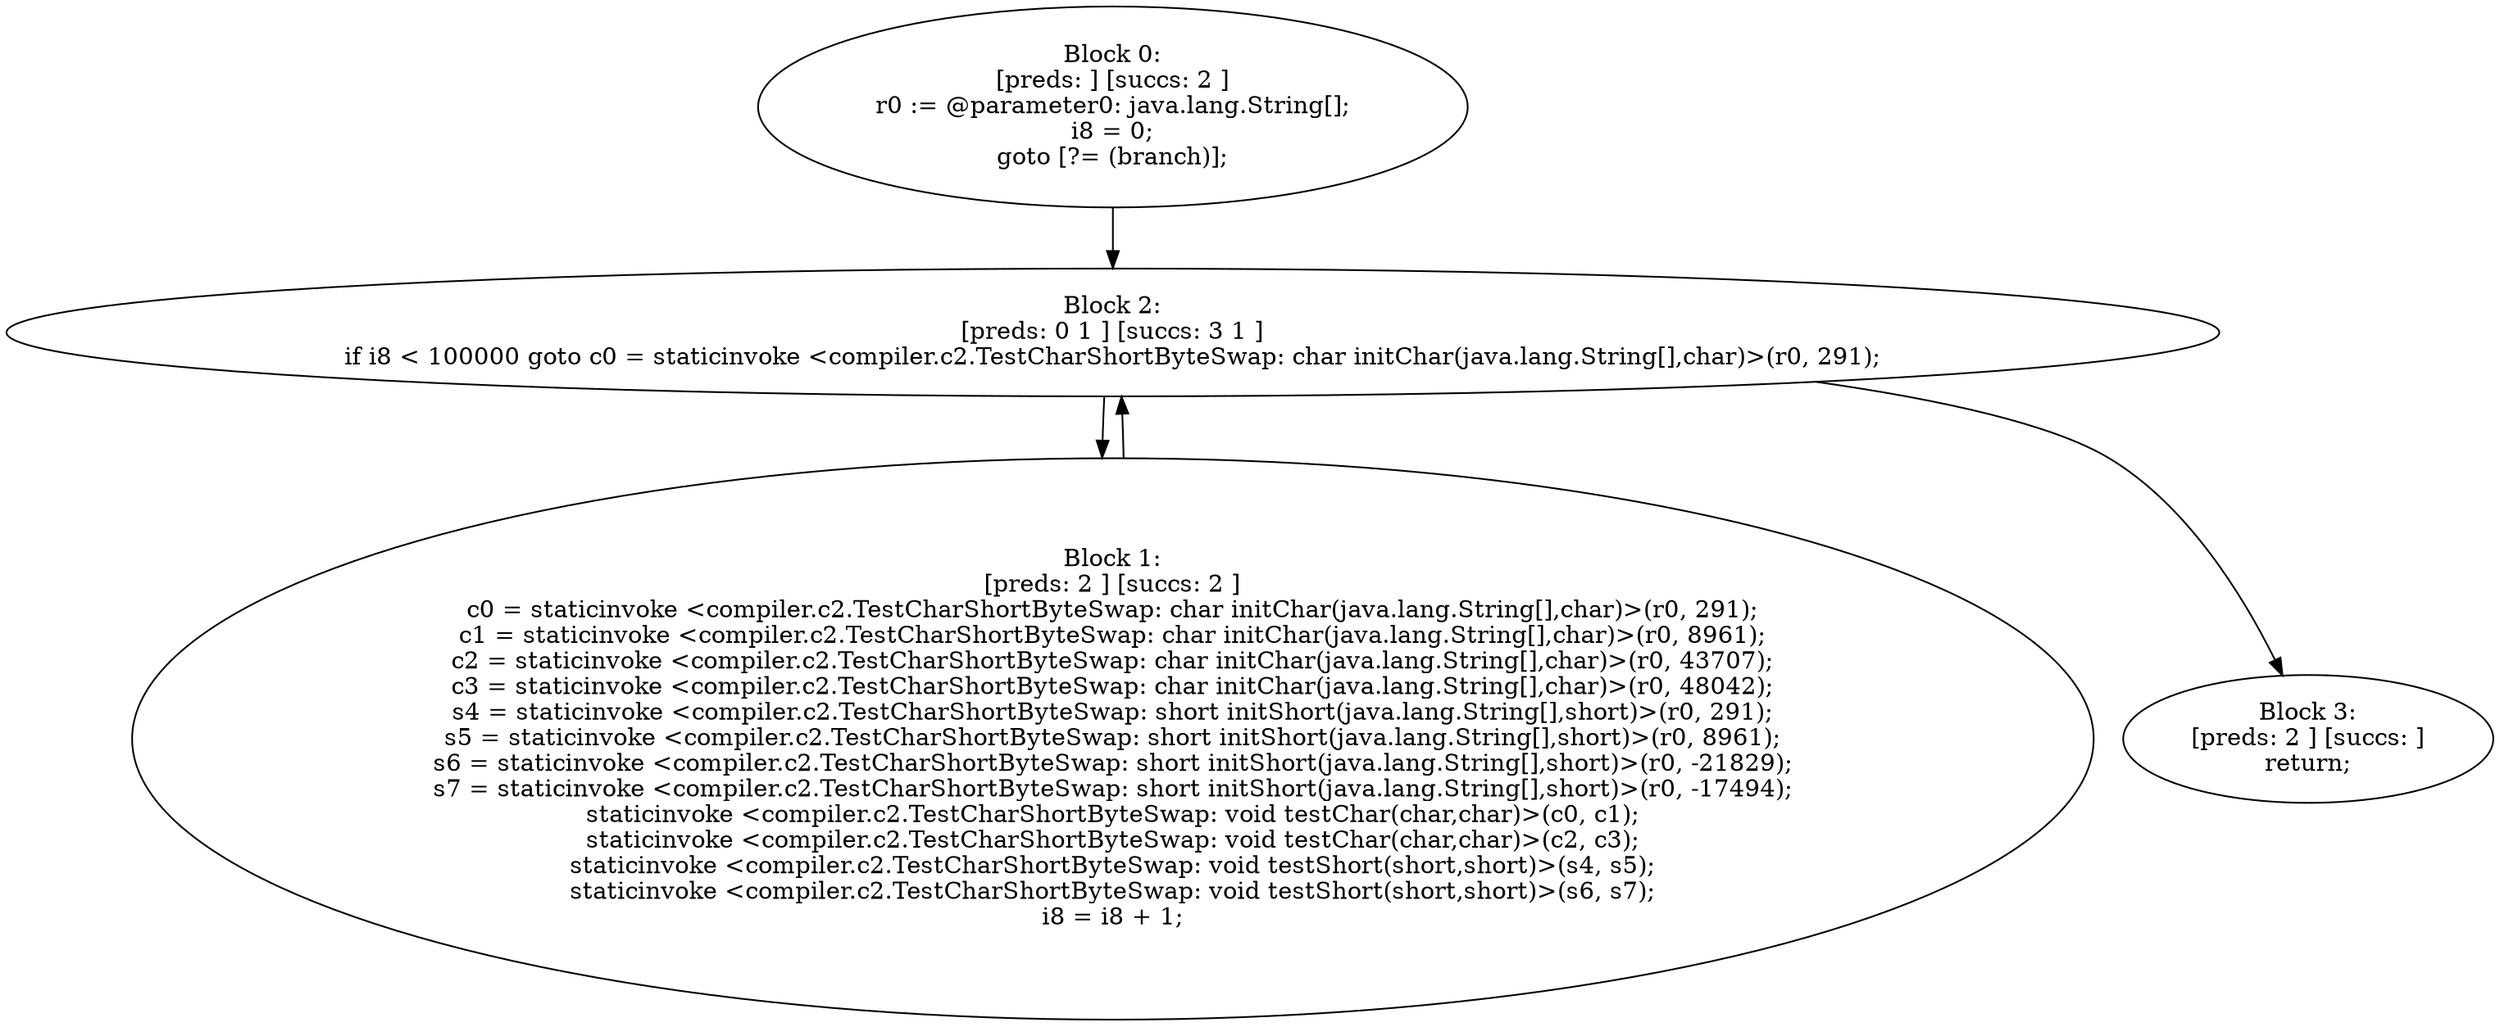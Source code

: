 digraph "unitGraph" {
    "Block 0:
[preds: ] [succs: 2 ]
r0 := @parameter0: java.lang.String[];
i8 = 0;
goto [?= (branch)];
"
    "Block 1:
[preds: 2 ] [succs: 2 ]
c0 = staticinvoke <compiler.c2.TestCharShortByteSwap: char initChar(java.lang.String[],char)>(r0, 291);
c1 = staticinvoke <compiler.c2.TestCharShortByteSwap: char initChar(java.lang.String[],char)>(r0, 8961);
c2 = staticinvoke <compiler.c2.TestCharShortByteSwap: char initChar(java.lang.String[],char)>(r0, 43707);
c3 = staticinvoke <compiler.c2.TestCharShortByteSwap: char initChar(java.lang.String[],char)>(r0, 48042);
s4 = staticinvoke <compiler.c2.TestCharShortByteSwap: short initShort(java.lang.String[],short)>(r0, 291);
s5 = staticinvoke <compiler.c2.TestCharShortByteSwap: short initShort(java.lang.String[],short)>(r0, 8961);
s6 = staticinvoke <compiler.c2.TestCharShortByteSwap: short initShort(java.lang.String[],short)>(r0, -21829);
s7 = staticinvoke <compiler.c2.TestCharShortByteSwap: short initShort(java.lang.String[],short)>(r0, -17494);
staticinvoke <compiler.c2.TestCharShortByteSwap: void testChar(char,char)>(c0, c1);
staticinvoke <compiler.c2.TestCharShortByteSwap: void testChar(char,char)>(c2, c3);
staticinvoke <compiler.c2.TestCharShortByteSwap: void testShort(short,short)>(s4, s5);
staticinvoke <compiler.c2.TestCharShortByteSwap: void testShort(short,short)>(s6, s7);
i8 = i8 + 1;
"
    "Block 2:
[preds: 0 1 ] [succs: 3 1 ]
if i8 < 100000 goto c0 = staticinvoke <compiler.c2.TestCharShortByteSwap: char initChar(java.lang.String[],char)>(r0, 291);
"
    "Block 3:
[preds: 2 ] [succs: ]
return;
"
    "Block 0:
[preds: ] [succs: 2 ]
r0 := @parameter0: java.lang.String[];
i8 = 0;
goto [?= (branch)];
"->"Block 2:
[preds: 0 1 ] [succs: 3 1 ]
if i8 < 100000 goto c0 = staticinvoke <compiler.c2.TestCharShortByteSwap: char initChar(java.lang.String[],char)>(r0, 291);
";
    "Block 1:
[preds: 2 ] [succs: 2 ]
c0 = staticinvoke <compiler.c2.TestCharShortByteSwap: char initChar(java.lang.String[],char)>(r0, 291);
c1 = staticinvoke <compiler.c2.TestCharShortByteSwap: char initChar(java.lang.String[],char)>(r0, 8961);
c2 = staticinvoke <compiler.c2.TestCharShortByteSwap: char initChar(java.lang.String[],char)>(r0, 43707);
c3 = staticinvoke <compiler.c2.TestCharShortByteSwap: char initChar(java.lang.String[],char)>(r0, 48042);
s4 = staticinvoke <compiler.c2.TestCharShortByteSwap: short initShort(java.lang.String[],short)>(r0, 291);
s5 = staticinvoke <compiler.c2.TestCharShortByteSwap: short initShort(java.lang.String[],short)>(r0, 8961);
s6 = staticinvoke <compiler.c2.TestCharShortByteSwap: short initShort(java.lang.String[],short)>(r0, -21829);
s7 = staticinvoke <compiler.c2.TestCharShortByteSwap: short initShort(java.lang.String[],short)>(r0, -17494);
staticinvoke <compiler.c2.TestCharShortByteSwap: void testChar(char,char)>(c0, c1);
staticinvoke <compiler.c2.TestCharShortByteSwap: void testChar(char,char)>(c2, c3);
staticinvoke <compiler.c2.TestCharShortByteSwap: void testShort(short,short)>(s4, s5);
staticinvoke <compiler.c2.TestCharShortByteSwap: void testShort(short,short)>(s6, s7);
i8 = i8 + 1;
"->"Block 2:
[preds: 0 1 ] [succs: 3 1 ]
if i8 < 100000 goto c0 = staticinvoke <compiler.c2.TestCharShortByteSwap: char initChar(java.lang.String[],char)>(r0, 291);
";
    "Block 2:
[preds: 0 1 ] [succs: 3 1 ]
if i8 < 100000 goto c0 = staticinvoke <compiler.c2.TestCharShortByteSwap: char initChar(java.lang.String[],char)>(r0, 291);
"->"Block 3:
[preds: 2 ] [succs: ]
return;
";
    "Block 2:
[preds: 0 1 ] [succs: 3 1 ]
if i8 < 100000 goto c0 = staticinvoke <compiler.c2.TestCharShortByteSwap: char initChar(java.lang.String[],char)>(r0, 291);
"->"Block 1:
[preds: 2 ] [succs: 2 ]
c0 = staticinvoke <compiler.c2.TestCharShortByteSwap: char initChar(java.lang.String[],char)>(r0, 291);
c1 = staticinvoke <compiler.c2.TestCharShortByteSwap: char initChar(java.lang.String[],char)>(r0, 8961);
c2 = staticinvoke <compiler.c2.TestCharShortByteSwap: char initChar(java.lang.String[],char)>(r0, 43707);
c3 = staticinvoke <compiler.c2.TestCharShortByteSwap: char initChar(java.lang.String[],char)>(r0, 48042);
s4 = staticinvoke <compiler.c2.TestCharShortByteSwap: short initShort(java.lang.String[],short)>(r0, 291);
s5 = staticinvoke <compiler.c2.TestCharShortByteSwap: short initShort(java.lang.String[],short)>(r0, 8961);
s6 = staticinvoke <compiler.c2.TestCharShortByteSwap: short initShort(java.lang.String[],short)>(r0, -21829);
s7 = staticinvoke <compiler.c2.TestCharShortByteSwap: short initShort(java.lang.String[],short)>(r0, -17494);
staticinvoke <compiler.c2.TestCharShortByteSwap: void testChar(char,char)>(c0, c1);
staticinvoke <compiler.c2.TestCharShortByteSwap: void testChar(char,char)>(c2, c3);
staticinvoke <compiler.c2.TestCharShortByteSwap: void testShort(short,short)>(s4, s5);
staticinvoke <compiler.c2.TestCharShortByteSwap: void testShort(short,short)>(s6, s7);
i8 = i8 + 1;
";
}

